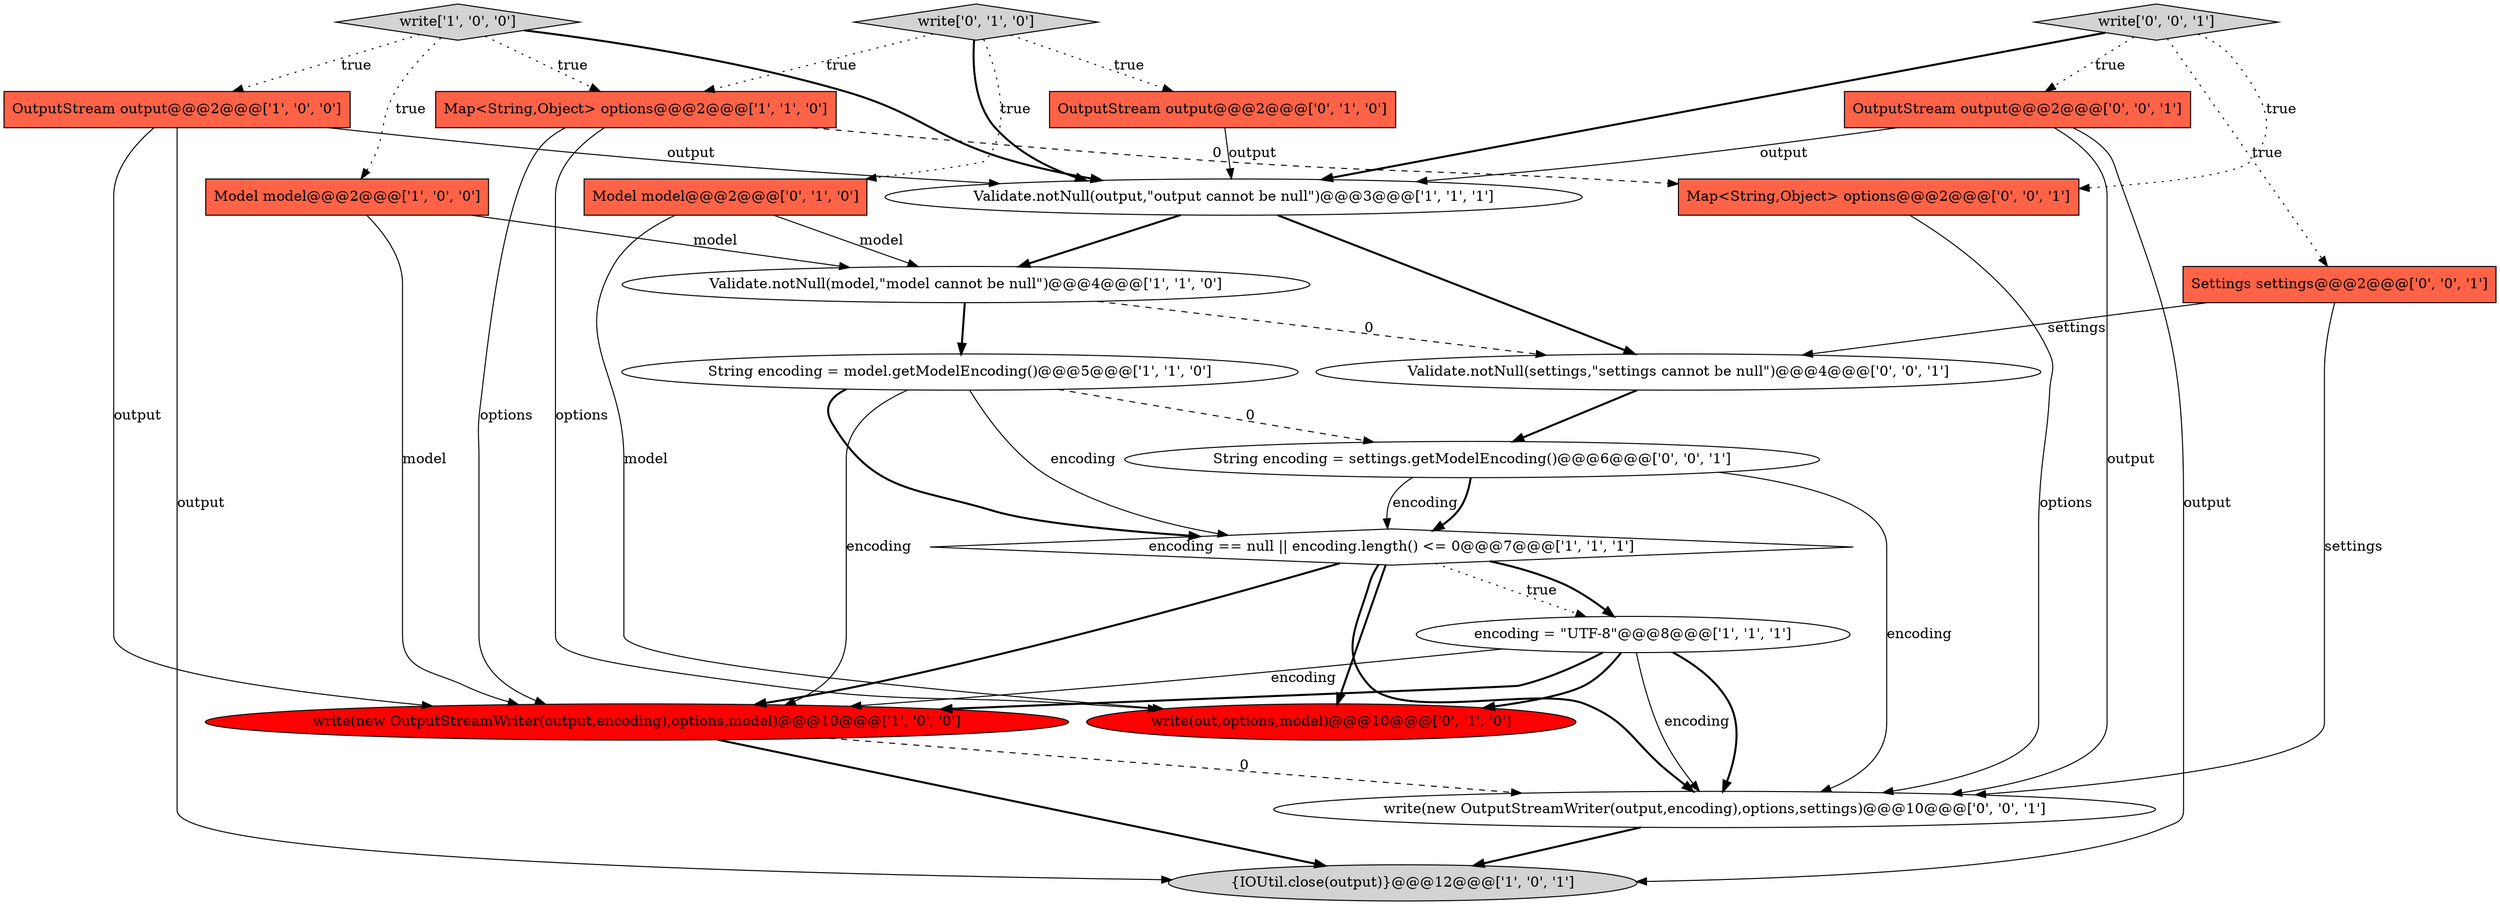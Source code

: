 digraph {
1 [style = filled, label = "write['1', '0', '0']", fillcolor = lightgray, shape = diamond image = "AAA0AAABBB1BBB"];
10 [style = filled, label = "Map<String,Object> options@@@2@@@['1', '1', '0']", fillcolor = tomato, shape = box image = "AAA0AAABBB1BBB"];
3 [style = filled, label = "Model model@@@2@@@['1', '0', '0']", fillcolor = tomato, shape = box image = "AAA0AAABBB1BBB"];
16 [style = filled, label = "Validate.notNull(settings,\"settings cannot be null\")@@@4@@@['0', '0', '1']", fillcolor = white, shape = ellipse image = "AAA0AAABBB3BBB"];
7 [style = filled, label = "Validate.notNull(model,\"model cannot be null\")@@@4@@@['1', '1', '0']", fillcolor = white, shape = ellipse image = "AAA0AAABBB1BBB"];
8 [style = filled, label = "{IOUtil.close(output)}@@@12@@@['1', '0', '1']", fillcolor = lightgray, shape = ellipse image = "AAA0AAABBB1BBB"];
0 [style = filled, label = "String encoding = model.getModelEncoding()@@@5@@@['1', '1', '0']", fillcolor = white, shape = ellipse image = "AAA0AAABBB1BBB"];
11 [style = filled, label = "write(out,options,model)@@@10@@@['0', '1', '0']", fillcolor = red, shape = ellipse image = "AAA1AAABBB2BBB"];
5 [style = filled, label = "Validate.notNull(output,\"output cannot be null\")@@@3@@@['1', '1', '1']", fillcolor = white, shape = ellipse image = "AAA0AAABBB1BBB"];
17 [style = filled, label = "write['0', '0', '1']", fillcolor = lightgray, shape = diamond image = "AAA0AAABBB3BBB"];
12 [style = filled, label = "OutputStream output@@@2@@@['0', '1', '0']", fillcolor = tomato, shape = box image = "AAA0AAABBB2BBB"];
4 [style = filled, label = "write(new OutputStreamWriter(output,encoding),options,model)@@@10@@@['1', '0', '0']", fillcolor = red, shape = ellipse image = "AAA1AAABBB1BBB"];
18 [style = filled, label = "Settings settings@@@2@@@['0', '0', '1']", fillcolor = tomato, shape = box image = "AAA0AAABBB3BBB"];
13 [style = filled, label = "write['0', '1', '0']", fillcolor = lightgray, shape = diamond image = "AAA0AAABBB2BBB"];
14 [style = filled, label = "Model model@@@2@@@['0', '1', '0']", fillcolor = tomato, shape = box image = "AAA0AAABBB2BBB"];
15 [style = filled, label = "write(new OutputStreamWriter(output,encoding),options,settings)@@@10@@@['0', '0', '1']", fillcolor = white, shape = ellipse image = "AAA0AAABBB3BBB"];
19 [style = filled, label = "OutputStream output@@@2@@@['0', '0', '1']", fillcolor = tomato, shape = box image = "AAA0AAABBB3BBB"];
21 [style = filled, label = "Map<String,Object> options@@@2@@@['0', '0', '1']", fillcolor = tomato, shape = box image = "AAA0AAABBB3BBB"];
2 [style = filled, label = "OutputStream output@@@2@@@['1', '0', '0']", fillcolor = tomato, shape = box image = "AAA0AAABBB1BBB"];
9 [style = filled, label = "encoding = \"UTF-8\"@@@8@@@['1', '1', '1']", fillcolor = white, shape = ellipse image = "AAA0AAABBB1BBB"];
20 [style = filled, label = "String encoding = settings.getModelEncoding()@@@6@@@['0', '0', '1']", fillcolor = white, shape = ellipse image = "AAA0AAABBB3BBB"];
6 [style = filled, label = "encoding == null || encoding.length() <= 0@@@7@@@['1', '1', '1']", fillcolor = white, shape = diamond image = "AAA0AAABBB1BBB"];
1->5 [style = bold, label=""];
18->16 [style = solid, label="settings"];
17->5 [style = bold, label=""];
2->5 [style = solid, label="output"];
10->21 [style = dashed, label="0"];
1->10 [style = dotted, label="true"];
3->7 [style = solid, label="model"];
2->8 [style = solid, label="output"];
14->7 [style = solid, label="model"];
19->8 [style = solid, label="output"];
20->6 [style = solid, label="encoding"];
9->11 [style = bold, label=""];
0->6 [style = bold, label=""];
13->12 [style = dotted, label="true"];
17->18 [style = dotted, label="true"];
7->16 [style = dashed, label="0"];
9->4 [style = bold, label=""];
20->15 [style = solid, label="encoding"];
7->0 [style = bold, label=""];
14->11 [style = solid, label="model"];
19->5 [style = solid, label="output"];
20->6 [style = bold, label=""];
9->4 [style = solid, label="encoding"];
13->10 [style = dotted, label="true"];
0->20 [style = dashed, label="0"];
10->4 [style = solid, label="options"];
3->4 [style = solid, label="model"];
6->15 [style = bold, label=""];
1->3 [style = dotted, label="true"];
18->15 [style = solid, label="settings"];
5->16 [style = bold, label=""];
0->6 [style = solid, label="encoding"];
9->15 [style = solid, label="encoding"];
6->4 [style = bold, label=""];
10->11 [style = solid, label="options"];
19->15 [style = solid, label="output"];
6->9 [style = dotted, label="true"];
9->15 [style = bold, label=""];
4->15 [style = dashed, label="0"];
6->11 [style = bold, label=""];
17->19 [style = dotted, label="true"];
0->4 [style = solid, label="encoding"];
13->5 [style = bold, label=""];
5->7 [style = bold, label=""];
4->8 [style = bold, label=""];
21->15 [style = solid, label="options"];
6->9 [style = bold, label=""];
2->4 [style = solid, label="output"];
1->2 [style = dotted, label="true"];
13->14 [style = dotted, label="true"];
16->20 [style = bold, label=""];
17->21 [style = dotted, label="true"];
15->8 [style = bold, label=""];
12->5 [style = solid, label="output"];
}
